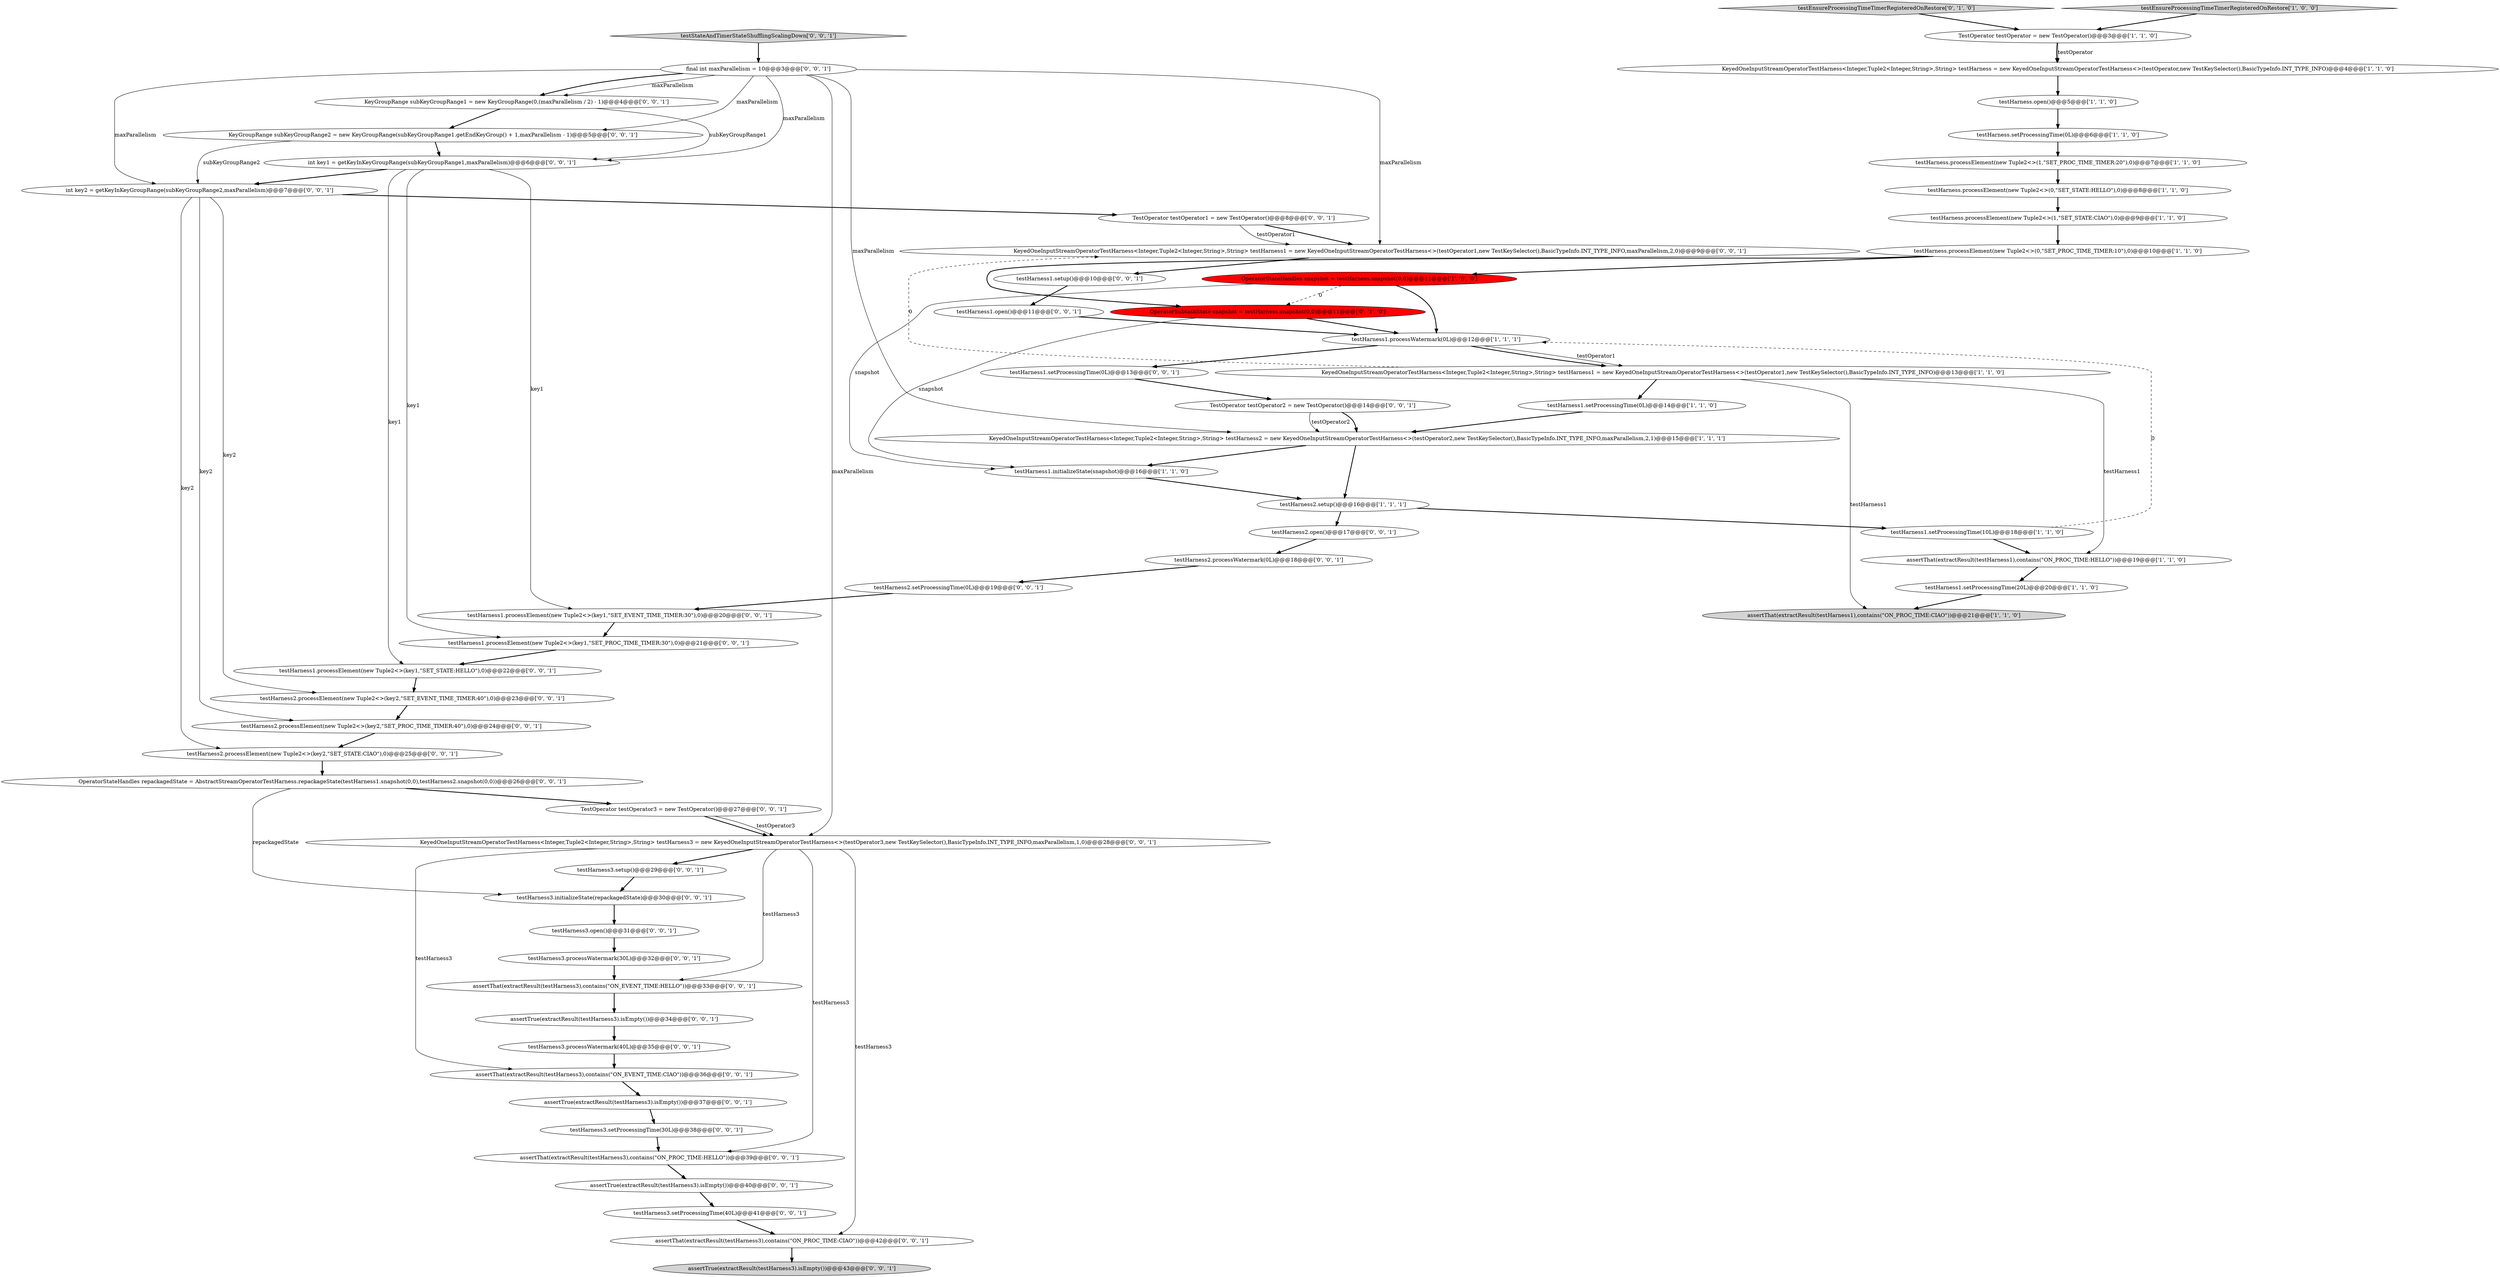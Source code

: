 digraph {
38 [style = filled, label = "testHarness3.open()@@@31@@@['0', '0', '1']", fillcolor = white, shape = ellipse image = "AAA0AAABBB3BBB"];
47 [style = filled, label = "assertThat(extractResult(testHarness3),contains(\"ON_EVENT_TIME:HELLO\"))@@@33@@@['0', '0', '1']", fillcolor = white, shape = ellipse image = "AAA0AAABBB3BBB"];
18 [style = filled, label = "assertThat(extractResult(testHarness1),contains(\"ON_PROC_TIME:CIAO\"))@@@21@@@['1', '1', '0']", fillcolor = lightgray, shape = ellipse image = "AAA0AAABBB1BBB"];
5 [style = filled, label = "testHarness1.initializeState(snapshot)@@@16@@@['1', '1', '0']", fillcolor = white, shape = ellipse image = "AAA0AAABBB1BBB"];
7 [style = filled, label = "testHarness.processElement(new Tuple2<>(0,\"SET_STATE:HELLO\"),0)@@@8@@@['1', '1', '0']", fillcolor = white, shape = ellipse image = "AAA0AAABBB1BBB"];
46 [style = filled, label = "testHarness2.setProcessingTime(0L)@@@19@@@['0', '0', '1']", fillcolor = white, shape = ellipse image = "AAA0AAABBB3BBB"];
1 [style = filled, label = "KeyedOneInputStreamOperatorTestHarness<Integer,Tuple2<Integer,String>,String> testHarness1 = new KeyedOneInputStreamOperatorTestHarness<>(testOperator1,new TestKeySelector(),BasicTypeInfo.INT_TYPE_INFO)@@@13@@@['1', '1', '0']", fillcolor = white, shape = ellipse image = "AAA0AAABBB1BBB"];
11 [style = filled, label = "KeyedOneInputStreamOperatorTestHarness<Integer,Tuple2<Integer,String>,String> testHarness2 = new KeyedOneInputStreamOperatorTestHarness<>(testOperator2,new TestKeySelector(),BasicTypeInfo.INT_TYPE_INFO,maxParallelism,2,1)@@@15@@@['1', '1', '1']", fillcolor = white, shape = ellipse image = "AAA0AAABBB1BBB"];
24 [style = filled, label = "int key1 = getKeyInKeyGroupRange(subKeyGroupRange1,maxParallelism)@@@6@@@['0', '0', '1']", fillcolor = white, shape = ellipse image = "AAA0AAABBB3BBB"];
52 [style = filled, label = "assertTrue(extractResult(testHarness3).isEmpty())@@@40@@@['0', '0', '1']", fillcolor = white, shape = ellipse image = "AAA0AAABBB3BBB"];
33 [style = filled, label = "int key2 = getKeyInKeyGroupRange(subKeyGroupRange2,maxParallelism)@@@7@@@['0', '0', '1']", fillcolor = white, shape = ellipse image = "AAA0AAABBB3BBB"];
8 [style = filled, label = "testHarness1.setProcessingTime(10L)@@@18@@@['1', '1', '0']", fillcolor = white, shape = ellipse image = "AAA0AAABBB1BBB"];
12 [style = filled, label = "TestOperator testOperator = new TestOperator()@@@3@@@['1', '1', '0']", fillcolor = white, shape = ellipse image = "AAA0AAABBB1BBB"];
16 [style = filled, label = "testHarness.open()@@@5@@@['1', '1', '0']", fillcolor = white, shape = ellipse image = "AAA0AAABBB1BBB"];
15 [style = filled, label = "testHarness2.setup()@@@16@@@['1', '1', '1']", fillcolor = white, shape = ellipse image = "AAA0AAABBB1BBB"];
43 [style = filled, label = "TestOperator testOperator1 = new TestOperator()@@@8@@@['0', '0', '1']", fillcolor = white, shape = ellipse image = "AAA0AAABBB3BBB"];
45 [style = filled, label = "KeyedOneInputStreamOperatorTestHarness<Integer,Tuple2<Integer,String>,String> testHarness1 = new KeyedOneInputStreamOperatorTestHarness<>(testOperator1,new TestKeySelector(),BasicTypeInfo.INT_TYPE_INFO,maxParallelism,2,0)@@@9@@@['0', '0', '1']", fillcolor = white, shape = ellipse image = "AAA0AAABBB3BBB"];
54 [style = filled, label = "final int maxParallelism = 10@@@3@@@['0', '0', '1']", fillcolor = white, shape = ellipse image = "AAA0AAABBB3BBB"];
9 [style = filled, label = "testHarness.setProcessingTime(0L)@@@6@@@['1', '1', '0']", fillcolor = white, shape = ellipse image = "AAA0AAABBB1BBB"];
21 [style = filled, label = "testEnsureProcessingTimeTimerRegisteredOnRestore['0', '1', '0']", fillcolor = lightgray, shape = diamond image = "AAA0AAABBB2BBB"];
0 [style = filled, label = "testHarness.processElement(new Tuple2<>(0,\"SET_PROC_TIME_TIMER:10\"),0)@@@10@@@['1', '1', '0']", fillcolor = white, shape = ellipse image = "AAA0AAABBB1BBB"];
2 [style = filled, label = "OperatorStateHandles snapshot = testHarness.snapshot(0,0)@@@11@@@['1', '0', '0']", fillcolor = red, shape = ellipse image = "AAA1AAABBB1BBB"];
28 [style = filled, label = "KeyGroupRange subKeyGroupRange1 = new KeyGroupRange(0,(maxParallelism / 2) - 1)@@@4@@@['0', '0', '1']", fillcolor = white, shape = ellipse image = "AAA0AAABBB3BBB"];
31 [style = filled, label = "testHarness2.processElement(new Tuple2<>(key2,\"SET_PROC_TIME_TIMER:40\"),0)@@@24@@@['0', '0', '1']", fillcolor = white, shape = ellipse image = "AAA0AAABBB3BBB"];
32 [style = filled, label = "testHarness3.initializeState(repackagedState)@@@30@@@['0', '0', '1']", fillcolor = white, shape = ellipse image = "AAA0AAABBB3BBB"];
34 [style = filled, label = "testHarness2.processElement(new Tuple2<>(key2,\"SET_STATE:CIAO\"),0)@@@25@@@['0', '0', '1']", fillcolor = white, shape = ellipse image = "AAA0AAABBB3BBB"];
27 [style = filled, label = "assertTrue(extractResult(testHarness3).isEmpty())@@@37@@@['0', '0', '1']", fillcolor = white, shape = ellipse image = "AAA0AAABBB3BBB"];
25 [style = filled, label = "testHarness3.setup()@@@29@@@['0', '0', '1']", fillcolor = white, shape = ellipse image = "AAA0AAABBB3BBB"];
48 [style = filled, label = "KeyGroupRange subKeyGroupRange2 = new KeyGroupRange(subKeyGroupRange1.getEndKeyGroup() + 1,maxParallelism - 1)@@@5@@@['0', '0', '1']", fillcolor = white, shape = ellipse image = "AAA0AAABBB3BBB"];
59 [style = filled, label = "testHarness3.processWatermark(30L)@@@32@@@['0', '0', '1']", fillcolor = white, shape = ellipse image = "AAA0AAABBB3BBB"];
37 [style = filled, label = "assertThat(extractResult(testHarness3),contains(\"ON_PROC_TIME:HELLO\"))@@@39@@@['0', '0', '1']", fillcolor = white, shape = ellipse image = "AAA0AAABBB3BBB"];
57 [style = filled, label = "testHarness3.setProcessingTime(40L)@@@41@@@['0', '0', '1']", fillcolor = white, shape = ellipse image = "AAA0AAABBB3BBB"];
55 [style = filled, label = "OperatorStateHandles repackagedState = AbstractStreamOperatorTestHarness.repackageState(testHarness1.snapshot(0,0),testHarness2.snapshot(0,0))@@@26@@@['0', '0', '1']", fillcolor = white, shape = ellipse image = "AAA0AAABBB3BBB"];
22 [style = filled, label = "testHarness1.setProcessingTime(0L)@@@13@@@['0', '0', '1']", fillcolor = white, shape = ellipse image = "AAA0AAABBB3BBB"];
3 [style = filled, label = "testHarness1.processWatermark(0L)@@@12@@@['1', '1', '1']", fillcolor = white, shape = ellipse image = "AAA0AAABBB1BBB"];
40 [style = filled, label = "testHarness3.setProcessingTime(30L)@@@38@@@['0', '0', '1']", fillcolor = white, shape = ellipse image = "AAA0AAABBB3BBB"];
14 [style = filled, label = "KeyedOneInputStreamOperatorTestHarness<Integer,Tuple2<Integer,String>,String> testHarness = new KeyedOneInputStreamOperatorTestHarness<>(testOperator,new TestKeySelector(),BasicTypeInfo.INT_TYPE_INFO)@@@4@@@['1', '1', '0']", fillcolor = white, shape = ellipse image = "AAA0AAABBB1BBB"];
51 [style = filled, label = "assertTrue(extractResult(testHarness3).isEmpty())@@@43@@@['0', '0', '1']", fillcolor = lightgray, shape = ellipse image = "AAA0AAABBB3BBB"];
53 [style = filled, label = "testHarness1.processElement(new Tuple2<>(key1,\"SET_STATE:HELLO\"),0)@@@22@@@['0', '0', '1']", fillcolor = white, shape = ellipse image = "AAA0AAABBB3BBB"];
42 [style = filled, label = "testHarness2.processElement(new Tuple2<>(key2,\"SET_EVENT_TIME_TIMER:40\"),0)@@@23@@@['0', '0', '1']", fillcolor = white, shape = ellipse image = "AAA0AAABBB3BBB"];
19 [style = filled, label = "testHarness1.setProcessingTime(20L)@@@20@@@['1', '1', '0']", fillcolor = white, shape = ellipse image = "AAA0AAABBB1BBB"];
29 [style = filled, label = "TestOperator testOperator2 = new TestOperator()@@@14@@@['0', '0', '1']", fillcolor = white, shape = ellipse image = "AAA0AAABBB3BBB"];
13 [style = filled, label = "testEnsureProcessingTimeTimerRegisteredOnRestore['1', '0', '0']", fillcolor = lightgray, shape = diamond image = "AAA0AAABBB1BBB"];
30 [style = filled, label = "testHarness1.processElement(new Tuple2<>(key1,\"SET_PROC_TIME_TIMER:30\"),0)@@@21@@@['0', '0', '1']", fillcolor = white, shape = ellipse image = "AAA0AAABBB3BBB"];
56 [style = filled, label = "testHarness1.setup()@@@10@@@['0', '0', '1']", fillcolor = white, shape = ellipse image = "AAA0AAABBB3BBB"];
49 [style = filled, label = "assertThat(extractResult(testHarness3),contains(\"ON_PROC_TIME:CIAO\"))@@@42@@@['0', '0', '1']", fillcolor = white, shape = ellipse image = "AAA0AAABBB3BBB"];
60 [style = filled, label = "testHarness1.processElement(new Tuple2<>(key1,\"SET_EVENT_TIME_TIMER:30\"),0)@@@20@@@['0', '0', '1']", fillcolor = white, shape = ellipse image = "AAA0AAABBB3BBB"];
4 [style = filled, label = "testHarness1.setProcessingTime(0L)@@@14@@@['1', '1', '0']", fillcolor = white, shape = ellipse image = "AAA0AAABBB1BBB"];
35 [style = filled, label = "testHarness3.processWatermark(40L)@@@35@@@['0', '0', '1']", fillcolor = white, shape = ellipse image = "AAA0AAABBB3BBB"];
6 [style = filled, label = "assertThat(extractResult(testHarness1),contains(\"ON_PROC_TIME:HELLO\"))@@@19@@@['1', '1', '0']", fillcolor = white, shape = ellipse image = "AAA0AAABBB1BBB"];
58 [style = filled, label = "KeyedOneInputStreamOperatorTestHarness<Integer,Tuple2<Integer,String>,String> testHarness3 = new KeyedOneInputStreamOperatorTestHarness<>(testOperator3,new TestKeySelector(),BasicTypeInfo.INT_TYPE_INFO,maxParallelism,1,0)@@@28@@@['0', '0', '1']", fillcolor = white, shape = ellipse image = "AAA0AAABBB3BBB"];
41 [style = filled, label = "testStateAndTimerStateShufflingScalingDown['0', '0', '1']", fillcolor = lightgray, shape = diamond image = "AAA0AAABBB3BBB"];
44 [style = filled, label = "testHarness1.open()@@@11@@@['0', '0', '1']", fillcolor = white, shape = ellipse image = "AAA0AAABBB3BBB"];
17 [style = filled, label = "testHarness.processElement(new Tuple2<>(1,\"SET_PROC_TIME_TIMER:20\"),0)@@@7@@@['1', '1', '0']", fillcolor = white, shape = ellipse image = "AAA0AAABBB1BBB"];
20 [style = filled, label = "OperatorSubtaskState snapshot = testHarness.snapshot(0,0)@@@11@@@['0', '1', '0']", fillcolor = red, shape = ellipse image = "AAA1AAABBB2BBB"];
26 [style = filled, label = "TestOperator testOperator3 = new TestOperator()@@@27@@@['0', '0', '1']", fillcolor = white, shape = ellipse image = "AAA0AAABBB3BBB"];
39 [style = filled, label = "assertTrue(extractResult(testHarness3).isEmpty())@@@34@@@['0', '0', '1']", fillcolor = white, shape = ellipse image = "AAA0AAABBB3BBB"];
50 [style = filled, label = "testHarness2.open()@@@17@@@['0', '0', '1']", fillcolor = white, shape = ellipse image = "AAA0AAABBB3BBB"];
36 [style = filled, label = "testHarness2.processWatermark(0L)@@@18@@@['0', '0', '1']", fillcolor = white, shape = ellipse image = "AAA0AAABBB3BBB"];
10 [style = filled, label = "testHarness.processElement(new Tuple2<>(1,\"SET_STATE:CIAO\"),0)@@@9@@@['1', '1', '0']", fillcolor = white, shape = ellipse image = "AAA0AAABBB1BBB"];
23 [style = filled, label = "assertThat(extractResult(testHarness3),contains(\"ON_EVENT_TIME:CIAO\"))@@@36@@@['0', '0', '1']", fillcolor = white, shape = ellipse image = "AAA0AAABBB3BBB"];
5->15 [style = bold, label=""];
49->51 [style = bold, label=""];
8->6 [style = bold, label=""];
1->45 [style = dashed, label="0"];
58->49 [style = solid, label="testHarness3"];
2->5 [style = solid, label="snapshot"];
35->23 [style = bold, label=""];
20->5 [style = solid, label="snapshot"];
24->30 [style = solid, label="key1"];
41->54 [style = bold, label=""];
48->24 [style = bold, label=""];
16->9 [style = bold, label=""];
54->11 [style = solid, label="maxParallelism"];
40->37 [style = bold, label=""];
54->45 [style = solid, label="maxParallelism"];
14->16 [style = bold, label=""];
1->4 [style = bold, label=""];
19->18 [style = bold, label=""];
54->48 [style = solid, label="maxParallelism"];
33->34 [style = solid, label="key2"];
15->50 [style = bold, label=""];
44->3 [style = bold, label=""];
1->18 [style = solid, label="testHarness1"];
9->17 [style = bold, label=""];
55->26 [style = bold, label=""];
42->31 [style = bold, label=""];
20->3 [style = bold, label=""];
47->39 [style = bold, label=""];
43->45 [style = bold, label=""];
48->33 [style = solid, label="subKeyGroupRange2"];
46->60 [style = bold, label=""];
36->46 [style = bold, label=""];
13->12 [style = bold, label=""];
58->25 [style = bold, label=""];
39->35 [style = bold, label=""];
10->0 [style = bold, label=""];
12->14 [style = bold, label=""];
45->56 [style = bold, label=""];
0->20 [style = bold, label=""];
29->11 [style = bold, label=""];
38->59 [style = bold, label=""];
3->1 [style = bold, label=""];
2->3 [style = bold, label=""];
53->42 [style = bold, label=""];
22->29 [style = bold, label=""];
58->47 [style = solid, label="testHarness3"];
34->55 [style = bold, label=""];
30->53 [style = bold, label=""];
31->34 [style = bold, label=""];
21->12 [style = bold, label=""];
24->33 [style = bold, label=""];
59->47 [style = bold, label=""];
11->5 [style = bold, label=""];
12->14 [style = solid, label="testOperator"];
54->33 [style = solid, label="maxParallelism"];
24->53 [style = solid, label="key1"];
33->31 [style = solid, label="key2"];
33->43 [style = bold, label=""];
58->37 [style = solid, label="testHarness3"];
55->32 [style = solid, label="repackagedState"];
37->52 [style = bold, label=""];
54->28 [style = bold, label=""];
58->23 [style = solid, label="testHarness3"];
15->8 [style = bold, label=""];
29->11 [style = solid, label="testOperator2"];
28->24 [style = solid, label="subKeyGroupRange1"];
26->58 [style = bold, label=""];
33->42 [style = solid, label="key2"];
2->20 [style = dashed, label="0"];
54->28 [style = solid, label="maxParallelism"];
23->27 [style = bold, label=""];
26->58 [style = solid, label="testOperator3"];
7->10 [style = bold, label=""];
0->2 [style = bold, label=""];
8->3 [style = dashed, label="0"];
25->32 [style = bold, label=""];
3->1 [style = solid, label="testOperator1"];
6->19 [style = bold, label=""];
43->45 [style = solid, label="testOperator1"];
54->58 [style = solid, label="maxParallelism"];
3->22 [style = bold, label=""];
24->60 [style = solid, label="key1"];
11->15 [style = bold, label=""];
17->7 [style = bold, label=""];
32->38 [style = bold, label=""];
54->24 [style = solid, label="maxParallelism"];
1->6 [style = solid, label="testHarness1"];
50->36 [style = bold, label=""];
60->30 [style = bold, label=""];
28->48 [style = bold, label=""];
57->49 [style = bold, label=""];
27->40 [style = bold, label=""];
52->57 [style = bold, label=""];
4->11 [style = bold, label=""];
56->44 [style = bold, label=""];
}
